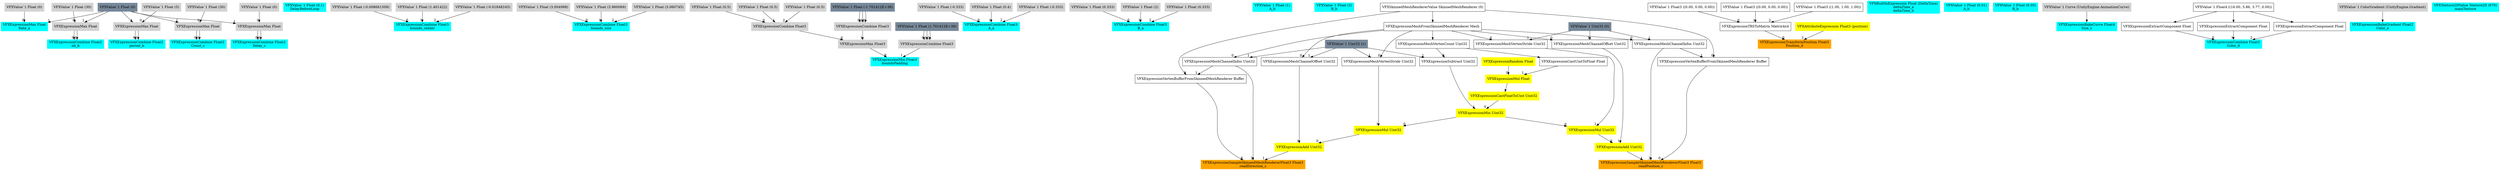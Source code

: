 digraph G {
node0 [shape="box" color="cyan" style="filled" label="VFXExpressionMax Float
Rate_a"]
node1 [shape="box" color="lightgray" style="filled" label="VFXValue`1 Float (0)"]
node2 [shape="box" color="lightslategray" style="filled" label="VFXValue`1 Float (0)"]
node3 [shape="box" color="cyan" style="filled" label="VFXExpressionCombine Float2
nb_b"]
node4 [shape="box" color="lightgray" style="filled" label="VFXExpressionMax Float"]
node5 [shape="box" color="lightgray" style="filled" label="VFXValue`1 Float (30)"]
node6 [shape="box" color="cyan" style="filled" label="VFXExpressionCombine Float2
period_b"]
node7 [shape="box" color="lightgray" style="filled" label="VFXExpressionMax Float"]
node8 [shape="box" color="lightgray" style="filled" label="VFXValue`1 Float (5)"]
node9 [shape="box" color="cyan" style="filled" label="VFXExpressionCombine Float2
Count_c"]
node10 [shape="box" color="lightgray" style="filled" label="VFXExpressionMax Float"]
node11 [shape="box" color="lightgray" style="filled" label="VFXValue`1 Float (30)"]
node12 [shape="box" color="cyan" style="filled" label="VFXExpressionCombine Float2
Delay_c"]
node13 [shape="box" color="lightgray" style="filled" label="VFXExpressionMax Float"]
node14 [shape="box" color="lightgray" style="filled" label="VFXValue`1 Float (0)"]
node15 [shape="box" color="cyan" style="filled" label="VFXValue`1 Float (0.1)
DelayBeforeLoop"]
node16 [shape="box" color="cyan" style="filled" label="VFXExpressionCombine Float3
bounds_center"]
node17 [shape="box" color="lightgray" style="filled" label="VFXValue`1 Float (-0.008661509)"]
node18 [shape="box" color="lightgray" style="filled" label="VFXValue`1 Float (1.401422)"]
node19 [shape="box" color="lightgray" style="filled" label="VFXValue`1 Float (-0.01848245)"]
node20 [shape="box" color="cyan" style="filled" label="VFXExpressionCombine Float3
bounds_size"]
node21 [shape="box" color="lightgray" style="filled" label="VFXValue`1 Float (3.004998)"]
node22 [shape="box" color="lightgray" style="filled" label="VFXValue`1 Float (3.960069)"]
node23 [shape="box" color="lightgray" style="filled" label="VFXValue`1 Float (3.060745)"]
node24 [shape="box" color="cyan" style="filled" label="VFXExpressionMin Float3
boundsPadding"]
node25 [shape="box" color="lightgray" style="filled" label="VFXExpressionMax Float3"]
node26 [shape="box" color="lightgray" style="filled" label="VFXExpressionCombine Float3"]
node27 [shape="box" color="lightgray" style="filled" label="VFXValue`1 Float (0.5)"]
node28 [shape="box" color="lightgray" style="filled" label="VFXValue`1 Float (0.5)"]
node29 [shape="box" color="lightgray" style="filled" label="VFXValue`1 Float (0.5)"]
node30 [shape="box" color="lightgray" style="filled" label="VFXExpressionCombine Float3"]
node31 [shape="box" color="lightslategray" style="filled" label="VFXValue`1 Float (-1.701412E+38)"]
node32 [shape="box" color="lightgray" style="filled" label="VFXExpressionCombine Float3"]
node33 [shape="box" color="lightslategray" style="filled" label="VFXValue`1 Float (1.701412E+38)"]
node34 [shape="box" color="cyan" style="filled" label="VFXExpressionCombine Float3
A_a"]
node35 [shape="box" color="lightgray" style="filled" label="VFXValue`1 Float (-0.333)"]
node36 [shape="box" color="lightgray" style="filled" label="VFXValue`1 Float (0.4)"]
node37 [shape="box" color="lightgray" style="filled" label="VFXValue`1 Float (-0.333)"]
node38 [shape="box" color="cyan" style="filled" label="VFXExpressionCombine Float3
B_a"]
node39 [shape="box" color="lightgray" style="filled" label="VFXValue`1 Float (0.333)"]
node40 [shape="box" color="lightgray" style="filled" label="VFXValue`1 Float (2)"]
node41 [shape="box" color="lightgray" style="filled" label="VFXValue`1 Float (0.333)"]
node42 [shape="box" color="cyan" style="filled" label="VFXValue`1 Float (1)
A_b"]
node43 [shape="box" color="cyan" style="filled" label="VFXValue`1 Float (3)
B_b"]
node44 [shape="box" color="orange" style="filled" label="VFXExpressionSampleSkinnedMeshRendererFloat3 Float3
readPosition_c"]
node45 [shape="box" label="VFXExpressionVertexBufferFromSkinnedMeshRenderer Buffer"]
node46 [shape="box" label="VFXSkinnedMeshRendererValue SkinnedMeshRenderer (0)"]
node47 [shape="box" label="VFXExpressionMeshChannelInfos Uint32"]
node48 [shape="box" label="VFXExpressionMeshFromSkinnedMeshRenderer Mesh"]
node49 [shape="box" color="lightslategray" style="filled" label="VFXValue`1 Uint32 (0)"]
node50 [shape="box" color="yellow" style="filled" label="VFXExpressionAdd Uint32"]
node51 [shape="box" color="yellow" style="filled" label="VFXExpressionMul Uint32"]
node52 [shape="box" color="yellow" style="filled" label="VFXExpressionMin Uint32"]
node53 [shape="box" color="yellow" style="filled" label="VFXExpressionCastFloatToUint Uint32"]
node54 [shape="box" color="yellow" style="filled" label="VFXExpressionMul Float"]
node55 [shape="box" color="yellow" style="filled" label="VFXExpressionRandom Float"]
node56 [shape="box" label="VFXExpressionCastUintToFloat Float"]
node57 [shape="box" label="VFXExpressionMeshVertexCount Uint32"]
node58 [shape="box" label="VFXExpressionSubtract Uint32"]
node59 [shape="box" color="lightslategray" style="filled" label="VFXValue`1 Uint32 (1)"]
node60 [shape="box" label="VFXExpressionMeshVertexStride Uint32"]
node61 [shape="box" label="VFXExpressionMeshChannelOffset Uint32"]
node62 [shape="box" color="orange" style="filled" label="VFXExpressionSampleSkinnedMeshRendererFloat3 Float3
readDirection_c"]
node63 [shape="box" label="VFXExpressionVertexBufferFromSkinnedMeshRenderer Buffer"]
node64 [shape="box" label="VFXExpressionMeshChannelInfos Uint32"]
node65 [shape="box" color="yellow" style="filled" label="VFXExpressionAdd Uint32"]
node66 [shape="box" color="yellow" style="filled" label="VFXExpressionMul Uint32"]
node67 [shape="box" label="VFXExpressionMeshVertexStride Uint32"]
node68 [shape="box" label="VFXExpressionMeshChannelOffset Uint32"]
node69 [shape="box" color="orange" style="filled" label="VFXExpressionTransformPosition Float3
Position_d"]
node70 [shape="box" label="VFXExpressionTRSToMatrix Matrix4x4"]
node71 [shape="box" label="VFXValue`1 Float3 ((0.00, 0.00, 0.00))"]
node72 [shape="box" label="VFXValue`1 Float3 ((0.00, 0.00, 0.00))"]
node73 [shape="box" label="VFXValue`1 Float3 ((1.00, 1.00, 1.00))"]
node74 [shape="box" color="yellow" style="filled" label="VFXAttributeExpression Float3 (position)"]
node75 [shape="box" color="cyan" style="filled" label="VFXBuiltInExpression Float (DeltaTime)
deltaTime_a
deltaTime_b"]
node76 [shape="box" color="cyan" style="filled" label="VFXValue`1 Float (0.01)
A_b"]
node77 [shape="box" color="cyan" style="filled" label="VFXValue`1 Float (0.05)
B_b"]
node78 [shape="box" color="cyan" style="filled" label="VFXExpressionBakeCurve Float4
Size_c"]
node79 [shape="box" color="lightgray" style="filled" label="VFXValue`1 Curve (UnityEngine.AnimationCurve)"]
node80 [shape="box" color="cyan" style="filled" label="VFXExpressionCombine Float3
Color_d"]
node81 [shape="box" label="VFXExpressionExtractComponent Float"]
node82 [shape="box" label="VFXValue`1 Float4 ((16.00, 5.86, 3.77, 0.00))"]
node83 [shape="box" label="VFXExpressionExtractComponent Float"]
node84 [shape="box" label="VFXExpressionExtractComponent Float"]
node85 [shape="box" color="cyan" style="filled" label="VFXExpressionBakeGradient Float2
Color_e"]
node86 [shape="box" color="lightgray" style="filled" label="VFXValue`1 ColorGradient (UnityEngine.Gradient)"]
node87 [shape="box" color="cyan" style="filled" label="VFXTexture2DValue Texture2D (970)
mainTexture"]
node1 -> node0 [headlabel="0"]
node2 -> node0 [headlabel="1"]
node4 -> node3 [headlabel="0"]
node4 -> node3 [headlabel="1"]
node5 -> node4 [headlabel="0"]
node2 -> node4 [headlabel="1"]
node7 -> node6 [headlabel="0"]
node7 -> node6 [headlabel="1"]
node8 -> node7 [headlabel="0"]
node2 -> node7 [headlabel="1"]
node10 -> node9 [headlabel="0"]
node10 -> node9 [headlabel="1"]
node11 -> node10 [headlabel="0"]
node2 -> node10 [headlabel="1"]
node13 -> node12 [headlabel="0"]
node13 -> node12 [headlabel="1"]
node14 -> node13 [headlabel="0"]
node2 -> node13 [headlabel="1"]
node17 -> node16 [headlabel="0"]
node18 -> node16 [headlabel="1"]
node19 -> node16 [headlabel="2"]
node21 -> node20 [headlabel="0"]
node22 -> node20 [headlabel="1"]
node23 -> node20 [headlabel="2"]
node25 -> node24 [headlabel="0"]
node32 -> node24 [headlabel="1"]
node26 -> node25 [headlabel="0"]
node30 -> node25 [headlabel="1"]
node27 -> node26 [headlabel="0"]
node28 -> node26 [headlabel="1"]
node29 -> node26 [headlabel="2"]
node31 -> node30 [headlabel="0"]
node31 -> node30 [headlabel="1"]
node31 -> node30 [headlabel="2"]
node33 -> node32 [headlabel="0"]
node33 -> node32 [headlabel="1"]
node33 -> node32 [headlabel="2"]
node35 -> node34 [headlabel="0"]
node36 -> node34 [headlabel="1"]
node37 -> node34 [headlabel="2"]
node39 -> node38 [headlabel="0"]
node40 -> node38 [headlabel="1"]
node41 -> node38 [headlabel="2"]
node45 -> node44 [headlabel="0"]
node50 -> node44 [headlabel="1"]
node47 -> node44 [headlabel="2"]
node46 -> node45 [headlabel="0"]
node47 -> node45 [headlabel="1"]
node48 -> node47 [headlabel="0"]
node49 -> node47 [headlabel="1"]
node46 -> node48 
node51 -> node50 [headlabel="0"]
node61 -> node50 [headlabel="1"]
node52 -> node51 [headlabel="0"]
node60 -> node51 [headlabel="1"]
node53 -> node52 [headlabel="0"]
node58 -> node52 [headlabel="1"]
node54 -> node53 
node55 -> node54 [headlabel="0"]
node56 -> node54 [headlabel="1"]
node57 -> node56 
node48 -> node57 
node57 -> node58 [headlabel="0"]
node59 -> node58 [headlabel="1"]
node48 -> node60 [headlabel="0"]
node49 -> node60 [headlabel="1"]
node48 -> node61 [headlabel="0"]
node49 -> node61 [headlabel="1"]
node63 -> node62 [headlabel="0"]
node65 -> node62 [headlabel="1"]
node64 -> node62 [headlabel="2"]
node46 -> node63 [headlabel="0"]
node64 -> node63 [headlabel="1"]
node48 -> node64 [headlabel="0"]
node59 -> node64 [headlabel="1"]
node66 -> node65 [headlabel="0"]
node68 -> node65 [headlabel="1"]
node52 -> node66 [headlabel="0"]
node67 -> node66 [headlabel="1"]
node48 -> node67 [headlabel="0"]
node59 -> node67 [headlabel="1"]
node48 -> node68 [headlabel="0"]
node59 -> node68 [headlabel="1"]
node70 -> node69 [headlabel="0"]
node74 -> node69 [headlabel="1"]
node71 -> node70 [headlabel="0"]
node72 -> node70 [headlabel="1"]
node73 -> node70 [headlabel="2"]
node79 -> node78 
node81 -> node80 [headlabel="0"]
node83 -> node80 [headlabel="1"]
node84 -> node80 [headlabel="2"]
node82 -> node81 
node82 -> node83 
node82 -> node84 
node86 -> node85 
}
